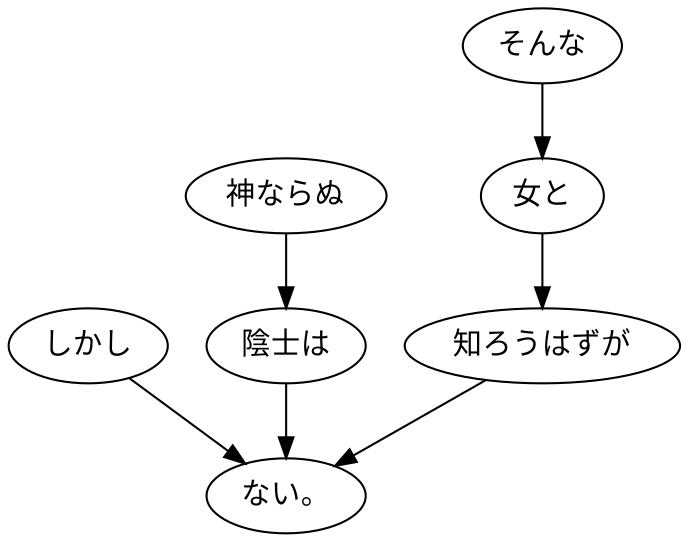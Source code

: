 digraph graph2837 {
	node0 [label="しかし"];
	node1 [label="神ならぬ"];
	node2 [label="陰士は"];
	node3 [label="そんな"];
	node4 [label="女と"];
	node5 [label="知ろうはずが"];
	node6 [label="ない。"];
	node0 -> node6;
	node1 -> node2;
	node2 -> node6;
	node3 -> node4;
	node4 -> node5;
	node5 -> node6;
}
